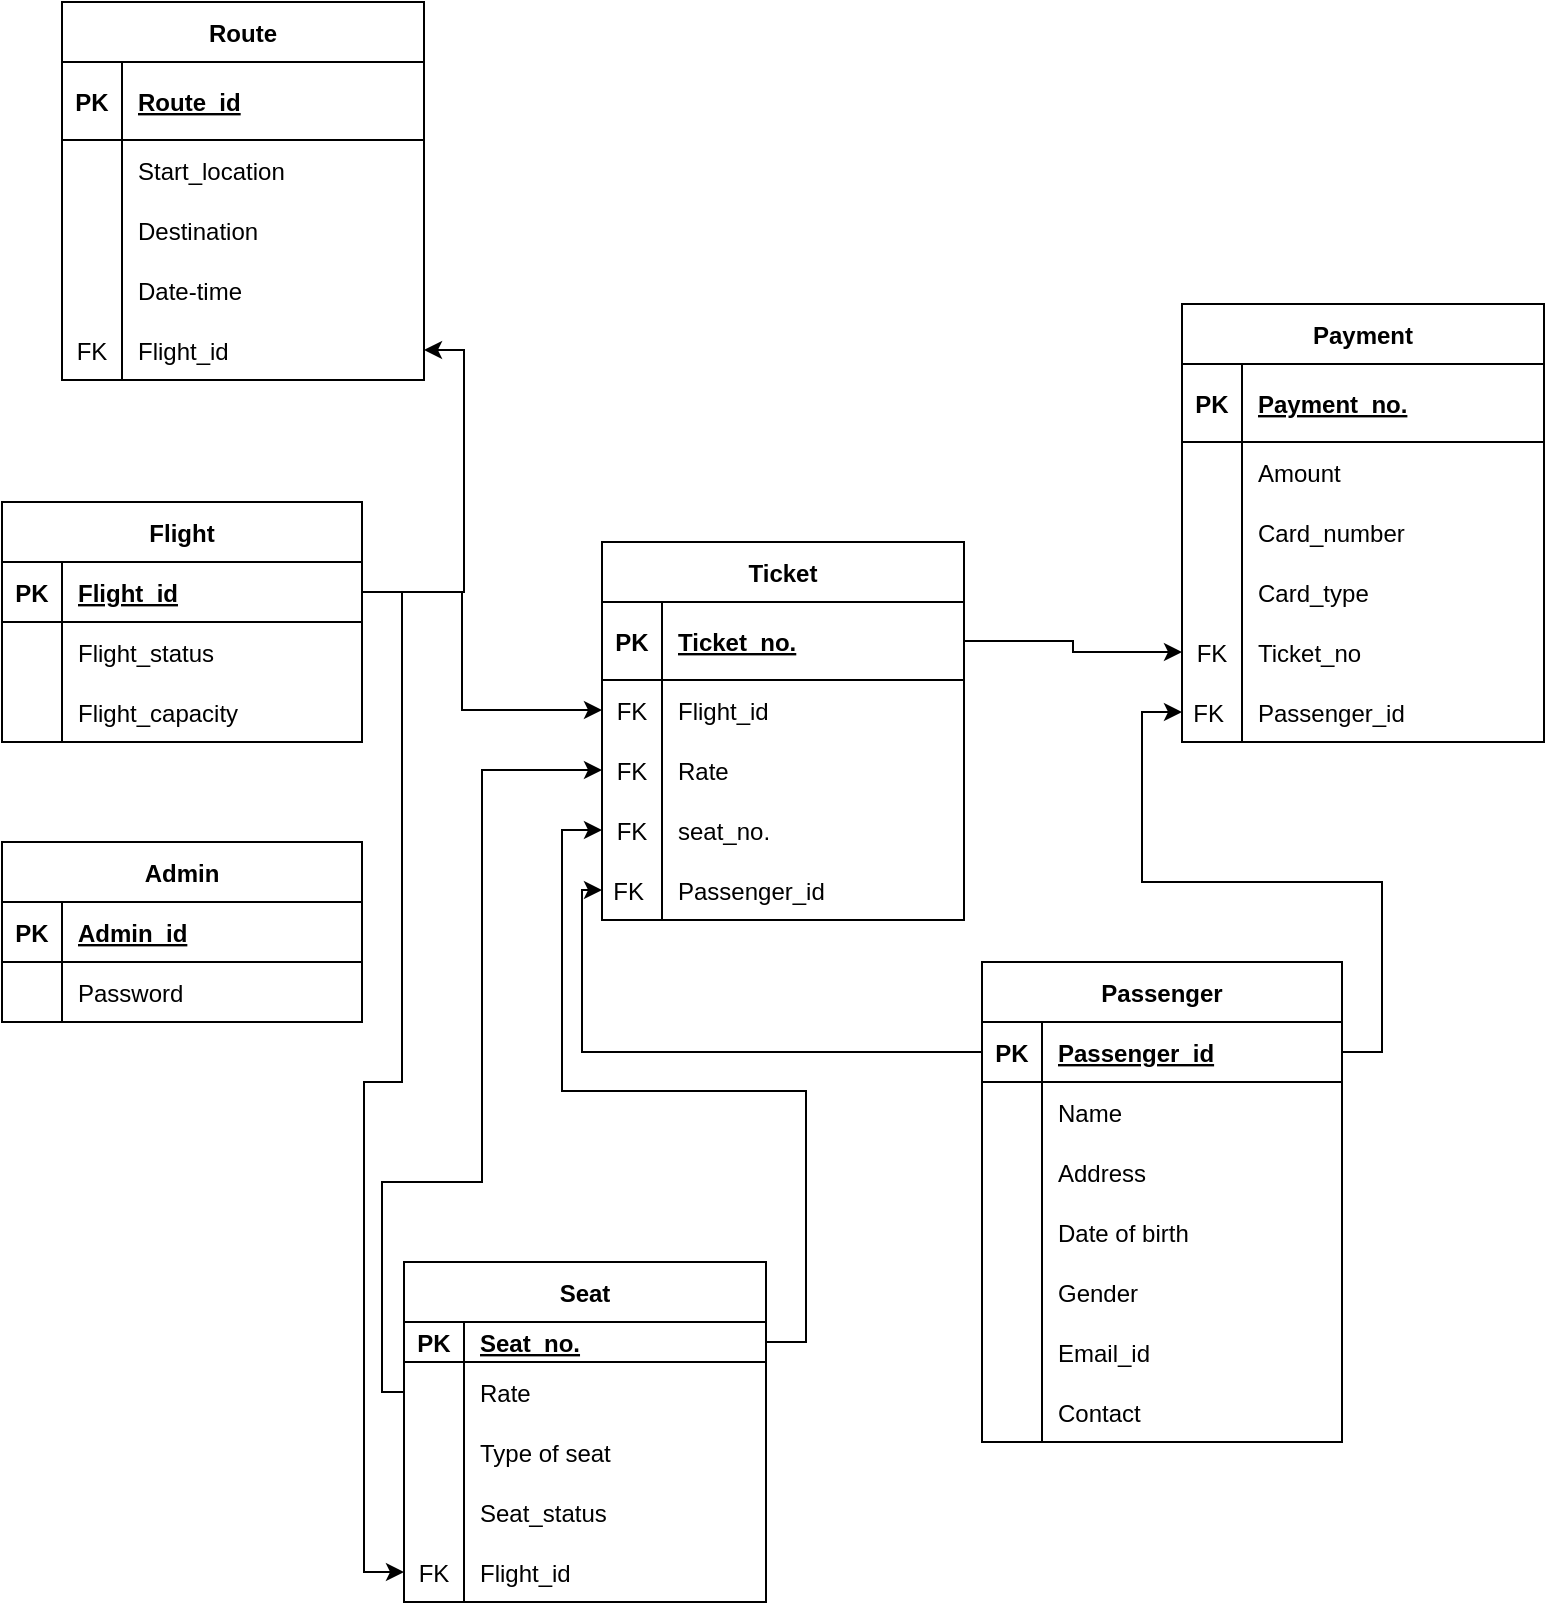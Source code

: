 <mxfile version="20.0.4" type="browser"><diagram id="R_Bv6mcbypC4ig6yDeFG" name="Page-1"><mxGraphModel dx="2130" dy="1955" grid="1" gridSize="10" guides="1" tooltips="1" connect="1" arrows="1" fold="1" page="1" pageScale="1" pageWidth="850" pageHeight="1100" math="0" shadow="0"><root><mxCell id="0"/><mxCell id="1" parent="0"/><mxCell id="enppRQtZcSLrKWO6BxfS-20" value="Passenger" style="shape=table;startSize=30;container=1;collapsible=1;childLayout=tableLayout;fixedRows=1;rowLines=0;fontStyle=1;align=center;resizeLast=1;" parent="1" vertex="1"><mxGeometry x="970" y="340" width="180" height="240" as="geometry"/></mxCell><mxCell id="enppRQtZcSLrKWO6BxfS-21" value="" style="shape=tableRow;horizontal=0;startSize=0;swimlaneHead=0;swimlaneBody=0;fillColor=none;collapsible=0;dropTarget=0;points=[[0,0.5],[1,0.5]];portConstraint=eastwest;top=0;left=0;right=0;bottom=1;" parent="enppRQtZcSLrKWO6BxfS-20" vertex="1"><mxGeometry y="30" width="180" height="30" as="geometry"/></mxCell><mxCell id="enppRQtZcSLrKWO6BxfS-22" value="PK" style="shape=partialRectangle;connectable=0;fillColor=none;top=0;left=0;bottom=0;right=0;fontStyle=1;overflow=hidden;" parent="enppRQtZcSLrKWO6BxfS-21" vertex="1"><mxGeometry width="30" height="30" as="geometry"><mxRectangle width="30" height="30" as="alternateBounds"/></mxGeometry></mxCell><mxCell id="enppRQtZcSLrKWO6BxfS-23" value="Passenger_id" style="shape=partialRectangle;connectable=0;fillColor=none;top=0;left=0;bottom=0;right=0;align=left;spacingLeft=6;fontStyle=5;overflow=hidden;" parent="enppRQtZcSLrKWO6BxfS-21" vertex="1"><mxGeometry x="30" width="150" height="30" as="geometry"><mxRectangle width="150" height="30" as="alternateBounds"/></mxGeometry></mxCell><mxCell id="enppRQtZcSLrKWO6BxfS-24" value="" style="shape=tableRow;horizontal=0;startSize=0;swimlaneHead=0;swimlaneBody=0;fillColor=none;collapsible=0;dropTarget=0;points=[[0,0.5],[1,0.5]];portConstraint=eastwest;top=0;left=0;right=0;bottom=0;" parent="enppRQtZcSLrKWO6BxfS-20" vertex="1"><mxGeometry y="60" width="180" height="30" as="geometry"/></mxCell><mxCell id="enppRQtZcSLrKWO6BxfS-25" value="" style="shape=partialRectangle;connectable=0;fillColor=none;top=0;left=0;bottom=0;right=0;editable=1;overflow=hidden;" parent="enppRQtZcSLrKWO6BxfS-24" vertex="1"><mxGeometry width="30" height="30" as="geometry"><mxRectangle width="30" height="30" as="alternateBounds"/></mxGeometry></mxCell><mxCell id="enppRQtZcSLrKWO6BxfS-26" value="Name" style="shape=partialRectangle;connectable=0;fillColor=none;top=0;left=0;bottom=0;right=0;align=left;spacingLeft=6;overflow=hidden;" parent="enppRQtZcSLrKWO6BxfS-24" vertex="1"><mxGeometry x="30" width="150" height="30" as="geometry"><mxRectangle width="150" height="30" as="alternateBounds"/></mxGeometry></mxCell><mxCell id="enppRQtZcSLrKWO6BxfS-27" value="" style="shape=tableRow;horizontal=0;startSize=0;swimlaneHead=0;swimlaneBody=0;fillColor=none;collapsible=0;dropTarget=0;points=[[0,0.5],[1,0.5]];portConstraint=eastwest;top=0;left=0;right=0;bottom=0;" parent="enppRQtZcSLrKWO6BxfS-20" vertex="1"><mxGeometry y="90" width="180" height="30" as="geometry"/></mxCell><mxCell id="enppRQtZcSLrKWO6BxfS-28" value="" style="shape=partialRectangle;connectable=0;fillColor=none;top=0;left=0;bottom=0;right=0;editable=1;overflow=hidden;" parent="enppRQtZcSLrKWO6BxfS-27" vertex="1"><mxGeometry width="30" height="30" as="geometry"><mxRectangle width="30" height="30" as="alternateBounds"/></mxGeometry></mxCell><mxCell id="enppRQtZcSLrKWO6BxfS-29" value="Address" style="shape=partialRectangle;connectable=0;fillColor=none;top=0;left=0;bottom=0;right=0;align=left;spacingLeft=6;overflow=hidden;" parent="enppRQtZcSLrKWO6BxfS-27" vertex="1"><mxGeometry x="30" width="150" height="30" as="geometry"><mxRectangle width="150" height="30" as="alternateBounds"/></mxGeometry></mxCell><mxCell id="enppRQtZcSLrKWO6BxfS-30" value="" style="shape=tableRow;horizontal=0;startSize=0;swimlaneHead=0;swimlaneBody=0;fillColor=none;collapsible=0;dropTarget=0;points=[[0,0.5],[1,0.5]];portConstraint=eastwest;top=0;left=0;right=0;bottom=0;" parent="enppRQtZcSLrKWO6BxfS-20" vertex="1"><mxGeometry y="120" width="180" height="30" as="geometry"/></mxCell><mxCell id="enppRQtZcSLrKWO6BxfS-31" value="" style="shape=partialRectangle;connectable=0;fillColor=none;top=0;left=0;bottom=0;right=0;editable=1;overflow=hidden;" parent="enppRQtZcSLrKWO6BxfS-30" vertex="1"><mxGeometry width="30" height="30" as="geometry"><mxRectangle width="30" height="30" as="alternateBounds"/></mxGeometry></mxCell><mxCell id="enppRQtZcSLrKWO6BxfS-32" value="Date of birth" style="shape=partialRectangle;connectable=0;fillColor=none;top=0;left=0;bottom=0;right=0;align=left;spacingLeft=6;overflow=hidden;" parent="enppRQtZcSLrKWO6BxfS-30" vertex="1"><mxGeometry x="30" width="150" height="30" as="geometry"><mxRectangle width="150" height="30" as="alternateBounds"/></mxGeometry></mxCell><mxCell id="enppRQtZcSLrKWO6BxfS-46" value="" style="shape=tableRow;horizontal=0;startSize=0;swimlaneHead=0;swimlaneBody=0;fillColor=none;collapsible=0;dropTarget=0;points=[[0,0.5],[1,0.5]];portConstraint=eastwest;top=0;left=0;right=0;bottom=0;" parent="enppRQtZcSLrKWO6BxfS-20" vertex="1"><mxGeometry y="150" width="180" height="30" as="geometry"/></mxCell><mxCell id="enppRQtZcSLrKWO6BxfS-47" value="" style="shape=partialRectangle;connectable=0;fillColor=none;top=0;left=0;bottom=0;right=0;editable=1;overflow=hidden;" parent="enppRQtZcSLrKWO6BxfS-46" vertex="1"><mxGeometry width="30" height="30" as="geometry"><mxRectangle width="30" height="30" as="alternateBounds"/></mxGeometry></mxCell><mxCell id="enppRQtZcSLrKWO6BxfS-48" value="Gender" style="shape=partialRectangle;connectable=0;fillColor=none;top=0;left=0;bottom=0;right=0;align=left;spacingLeft=6;overflow=hidden;" parent="enppRQtZcSLrKWO6BxfS-46" vertex="1"><mxGeometry x="30" width="150" height="30" as="geometry"><mxRectangle width="150" height="30" as="alternateBounds"/></mxGeometry></mxCell><mxCell id="enppRQtZcSLrKWO6BxfS-49" value="" style="shape=tableRow;horizontal=0;startSize=0;swimlaneHead=0;swimlaneBody=0;fillColor=none;collapsible=0;dropTarget=0;points=[[0,0.5],[1,0.5]];portConstraint=eastwest;top=0;left=0;right=0;bottom=0;" parent="enppRQtZcSLrKWO6BxfS-20" vertex="1"><mxGeometry y="180" width="180" height="30" as="geometry"/></mxCell><mxCell id="enppRQtZcSLrKWO6BxfS-50" value="" style="shape=partialRectangle;connectable=0;fillColor=none;top=0;left=0;bottom=0;right=0;editable=1;overflow=hidden;" parent="enppRQtZcSLrKWO6BxfS-49" vertex="1"><mxGeometry width="30" height="30" as="geometry"><mxRectangle width="30" height="30" as="alternateBounds"/></mxGeometry></mxCell><mxCell id="enppRQtZcSLrKWO6BxfS-51" value="Email_id" style="shape=partialRectangle;connectable=0;fillColor=none;top=0;left=0;bottom=0;right=0;align=left;spacingLeft=6;overflow=hidden;" parent="enppRQtZcSLrKWO6BxfS-49" vertex="1"><mxGeometry x="30" width="150" height="30" as="geometry"><mxRectangle width="150" height="30" as="alternateBounds"/></mxGeometry></mxCell><mxCell id="enppRQtZcSLrKWO6BxfS-52" value="" style="shape=tableRow;horizontal=0;startSize=0;swimlaneHead=0;swimlaneBody=0;fillColor=none;collapsible=0;dropTarget=0;points=[[0,0.5],[1,0.5]];portConstraint=eastwest;top=0;left=0;right=0;bottom=0;" parent="enppRQtZcSLrKWO6BxfS-20" vertex="1"><mxGeometry y="210" width="180" height="30" as="geometry"/></mxCell><mxCell id="enppRQtZcSLrKWO6BxfS-53" value="" style="shape=partialRectangle;connectable=0;fillColor=none;top=0;left=0;bottom=0;right=0;editable=1;overflow=hidden;" parent="enppRQtZcSLrKWO6BxfS-52" vertex="1"><mxGeometry width="30" height="30" as="geometry"><mxRectangle width="30" height="30" as="alternateBounds"/></mxGeometry></mxCell><mxCell id="enppRQtZcSLrKWO6BxfS-54" value="Contact" style="shape=partialRectangle;connectable=0;fillColor=none;top=0;left=0;bottom=0;right=0;align=left;spacingLeft=6;overflow=hidden;" parent="enppRQtZcSLrKWO6BxfS-52" vertex="1"><mxGeometry x="30" width="150" height="30" as="geometry"><mxRectangle width="150" height="30" as="alternateBounds"/></mxGeometry></mxCell><mxCell id="enppRQtZcSLrKWO6BxfS-143" value="Flight" style="shape=table;startSize=30;container=1;collapsible=1;childLayout=tableLayout;fixedRows=1;rowLines=0;fontStyle=1;align=center;resizeLast=1;" parent="1" vertex="1"><mxGeometry x="480" y="110" width="180" height="120" as="geometry"/></mxCell><mxCell id="enppRQtZcSLrKWO6BxfS-144" value="" style="shape=tableRow;horizontal=0;startSize=0;swimlaneHead=0;swimlaneBody=0;fillColor=none;collapsible=0;dropTarget=0;points=[[0,0.5],[1,0.5]];portConstraint=eastwest;top=0;left=0;right=0;bottom=1;" parent="enppRQtZcSLrKWO6BxfS-143" vertex="1"><mxGeometry y="30" width="180" height="30" as="geometry"/></mxCell><mxCell id="enppRQtZcSLrKWO6BxfS-145" value="PK" style="shape=partialRectangle;connectable=0;fillColor=none;top=0;left=0;bottom=0;right=0;fontStyle=1;overflow=hidden;" parent="enppRQtZcSLrKWO6BxfS-144" vertex="1"><mxGeometry width="30" height="30" as="geometry"><mxRectangle width="30" height="30" as="alternateBounds"/></mxGeometry></mxCell><mxCell id="enppRQtZcSLrKWO6BxfS-146" value="Flight_id" style="shape=partialRectangle;connectable=0;fillColor=none;top=0;left=0;bottom=0;right=0;align=left;spacingLeft=6;fontStyle=5;overflow=hidden;" parent="enppRQtZcSLrKWO6BxfS-144" vertex="1"><mxGeometry x="30" width="150" height="30" as="geometry"><mxRectangle width="150" height="30" as="alternateBounds"/></mxGeometry></mxCell><mxCell id="enppRQtZcSLrKWO6BxfS-147" value="" style="shape=tableRow;horizontal=0;startSize=0;swimlaneHead=0;swimlaneBody=0;fillColor=none;collapsible=0;dropTarget=0;points=[[0,0.5],[1,0.5]];portConstraint=eastwest;top=0;left=0;right=0;bottom=0;" parent="enppRQtZcSLrKWO6BxfS-143" vertex="1"><mxGeometry y="60" width="180" height="30" as="geometry"/></mxCell><mxCell id="enppRQtZcSLrKWO6BxfS-148" value="" style="shape=partialRectangle;connectable=0;fillColor=none;top=0;left=0;bottom=0;right=0;editable=1;overflow=hidden;" parent="enppRQtZcSLrKWO6BxfS-147" vertex="1"><mxGeometry width="30" height="30" as="geometry"><mxRectangle width="30" height="30" as="alternateBounds"/></mxGeometry></mxCell><mxCell id="enppRQtZcSLrKWO6BxfS-149" value="Flight_status" style="shape=partialRectangle;connectable=0;fillColor=none;top=0;left=0;bottom=0;right=0;align=left;spacingLeft=6;overflow=hidden;" parent="enppRQtZcSLrKWO6BxfS-147" vertex="1"><mxGeometry x="30" width="150" height="30" as="geometry"><mxRectangle width="150" height="30" as="alternateBounds"/></mxGeometry></mxCell><mxCell id="enppRQtZcSLrKWO6BxfS-150" value="" style="shape=tableRow;horizontal=0;startSize=0;swimlaneHead=0;swimlaneBody=0;fillColor=none;collapsible=0;dropTarget=0;points=[[0,0.5],[1,0.5]];portConstraint=eastwest;top=0;left=0;right=0;bottom=0;" parent="enppRQtZcSLrKWO6BxfS-143" vertex="1"><mxGeometry y="90" width="180" height="30" as="geometry"/></mxCell><mxCell id="enppRQtZcSLrKWO6BxfS-151" value="" style="shape=partialRectangle;connectable=0;fillColor=none;top=0;left=0;bottom=0;right=0;editable=1;overflow=hidden;" parent="enppRQtZcSLrKWO6BxfS-150" vertex="1"><mxGeometry width="30" height="30" as="geometry"><mxRectangle width="30" height="30" as="alternateBounds"/></mxGeometry></mxCell><mxCell id="enppRQtZcSLrKWO6BxfS-152" value="Flight_capacity" style="shape=partialRectangle;connectable=0;fillColor=none;top=0;left=0;bottom=0;right=0;align=left;spacingLeft=6;overflow=hidden;" parent="enppRQtZcSLrKWO6BxfS-150" vertex="1"><mxGeometry x="30" width="150" height="30" as="geometry"><mxRectangle width="150" height="30" as="alternateBounds"/></mxGeometry></mxCell><mxCell id="enppRQtZcSLrKWO6BxfS-165" value="Ticket" style="shape=table;startSize=30;container=1;collapsible=1;childLayout=tableLayout;fixedRows=1;rowLines=0;fontStyle=1;align=center;resizeLast=1;" parent="1" vertex="1"><mxGeometry x="780" y="130" width="181" height="189" as="geometry"/></mxCell><mxCell id="enppRQtZcSLrKWO6BxfS-166" value="" style="shape=tableRow;horizontal=0;startSize=0;swimlaneHead=0;swimlaneBody=0;fillColor=none;collapsible=0;dropTarget=0;points=[[0,0.5],[1,0.5]];portConstraint=eastwest;top=0;left=0;right=0;bottom=1;" parent="enppRQtZcSLrKWO6BxfS-165" vertex="1"><mxGeometry y="30" width="181" height="39" as="geometry"/></mxCell><mxCell id="enppRQtZcSLrKWO6BxfS-167" value="PK" style="shape=partialRectangle;connectable=0;fillColor=none;top=0;left=0;bottom=0;right=0;fontStyle=1;overflow=hidden;" parent="enppRQtZcSLrKWO6BxfS-166" vertex="1"><mxGeometry width="30" height="39" as="geometry"><mxRectangle width="30" height="39" as="alternateBounds"/></mxGeometry></mxCell><mxCell id="enppRQtZcSLrKWO6BxfS-168" value="Ticket_no." style="shape=partialRectangle;connectable=0;fillColor=none;top=0;left=0;bottom=0;right=0;align=left;spacingLeft=6;fontStyle=5;overflow=hidden;" parent="enppRQtZcSLrKWO6BxfS-166" vertex="1"><mxGeometry x="30" width="151" height="39" as="geometry"><mxRectangle width="151" height="39" as="alternateBounds"/></mxGeometry></mxCell><mxCell id="enppRQtZcSLrKWO6BxfS-175" value="" style="shape=tableRow;horizontal=0;startSize=0;swimlaneHead=0;swimlaneBody=0;fillColor=none;collapsible=0;dropTarget=0;points=[[0,0.5],[1,0.5]];portConstraint=eastwest;top=0;left=0;right=0;bottom=0;" parent="enppRQtZcSLrKWO6BxfS-165" vertex="1"><mxGeometry y="69" width="181" height="30" as="geometry"/></mxCell><mxCell id="enppRQtZcSLrKWO6BxfS-176" value="FK" style="shape=partialRectangle;connectable=0;fillColor=none;top=0;left=0;bottom=0;right=0;editable=1;overflow=hidden;" parent="enppRQtZcSLrKWO6BxfS-175" vertex="1"><mxGeometry width="30" height="30" as="geometry"><mxRectangle width="30" height="30" as="alternateBounds"/></mxGeometry></mxCell><mxCell id="enppRQtZcSLrKWO6BxfS-177" value="Flight_id" style="shape=partialRectangle;connectable=0;fillColor=none;top=0;left=0;bottom=0;right=0;align=left;spacingLeft=6;overflow=hidden;" parent="enppRQtZcSLrKWO6BxfS-175" vertex="1"><mxGeometry x="30" width="151" height="30" as="geometry"><mxRectangle width="151" height="30" as="alternateBounds"/></mxGeometry></mxCell><mxCell id="enppRQtZcSLrKWO6BxfS-172" value="" style="shape=tableRow;horizontal=0;startSize=0;swimlaneHead=0;swimlaneBody=0;fillColor=none;collapsible=0;dropTarget=0;points=[[0,0.5],[1,0.5]];portConstraint=eastwest;top=0;left=0;right=0;bottom=0;" parent="enppRQtZcSLrKWO6BxfS-165" vertex="1"><mxGeometry y="99" width="181" height="30" as="geometry"/></mxCell><mxCell id="enppRQtZcSLrKWO6BxfS-173" value="FK" style="shape=partialRectangle;connectable=0;fillColor=none;top=0;left=0;bottom=0;right=0;editable=1;overflow=hidden;" parent="enppRQtZcSLrKWO6BxfS-172" vertex="1"><mxGeometry width="30" height="30" as="geometry"><mxRectangle width="30" height="30" as="alternateBounds"/></mxGeometry></mxCell><mxCell id="enppRQtZcSLrKWO6BxfS-174" value="Rate" style="shape=partialRectangle;connectable=0;fillColor=none;top=0;left=0;bottom=0;right=0;align=left;spacingLeft=6;overflow=hidden;" parent="enppRQtZcSLrKWO6BxfS-172" vertex="1"><mxGeometry x="30" width="151" height="30" as="geometry"><mxRectangle width="151" height="30" as="alternateBounds"/></mxGeometry></mxCell><mxCell id="enppRQtZcSLrKWO6BxfS-178" value="" style="shape=tableRow;horizontal=0;startSize=0;swimlaneHead=0;swimlaneBody=0;fillColor=none;collapsible=0;dropTarget=0;points=[[0,0.5],[1,0.5]];portConstraint=eastwest;top=0;left=0;right=0;bottom=0;" parent="enppRQtZcSLrKWO6BxfS-165" vertex="1"><mxGeometry y="129" width="181" height="30" as="geometry"/></mxCell><mxCell id="enppRQtZcSLrKWO6BxfS-179" value="FK" style="shape=partialRectangle;connectable=0;fillColor=none;top=0;left=0;bottom=0;right=0;editable=1;overflow=hidden;" parent="enppRQtZcSLrKWO6BxfS-178" vertex="1"><mxGeometry width="30" height="30" as="geometry"><mxRectangle width="30" height="30" as="alternateBounds"/></mxGeometry></mxCell><mxCell id="enppRQtZcSLrKWO6BxfS-180" value="seat_no." style="shape=partialRectangle;connectable=0;fillColor=none;top=0;left=0;bottom=0;right=0;align=left;spacingLeft=6;overflow=hidden;" parent="enppRQtZcSLrKWO6BxfS-178" vertex="1"><mxGeometry x="30" width="151" height="30" as="geometry"><mxRectangle width="151" height="30" as="alternateBounds"/></mxGeometry></mxCell><mxCell id="enppRQtZcSLrKWO6BxfS-169" value="" style="shape=tableRow;horizontal=0;startSize=0;swimlaneHead=0;swimlaneBody=0;fillColor=none;collapsible=0;dropTarget=0;points=[[0,0.5],[1,0.5]];portConstraint=eastwest;top=0;left=0;right=0;bottom=0;" parent="enppRQtZcSLrKWO6BxfS-165" vertex="1"><mxGeometry y="159" width="181" height="30" as="geometry"/></mxCell><mxCell id="enppRQtZcSLrKWO6BxfS-170" value="FK " style="shape=partialRectangle;connectable=0;fillColor=none;top=0;left=0;bottom=0;right=0;editable=1;overflow=hidden;" parent="enppRQtZcSLrKWO6BxfS-169" vertex="1"><mxGeometry width="30" height="30" as="geometry"><mxRectangle width="30" height="30" as="alternateBounds"/></mxGeometry></mxCell><mxCell id="enppRQtZcSLrKWO6BxfS-171" value="Passenger_id" style="shape=partialRectangle;connectable=0;fillColor=none;top=0;left=0;bottom=0;right=0;align=left;spacingLeft=6;overflow=hidden;" parent="enppRQtZcSLrKWO6BxfS-169" vertex="1"><mxGeometry x="30" width="151" height="30" as="geometry"><mxRectangle width="151" height="30" as="alternateBounds"/></mxGeometry></mxCell><mxCell id="enppRQtZcSLrKWO6BxfS-189" value="Seat" style="shape=table;startSize=30;container=1;collapsible=1;childLayout=tableLayout;fixedRows=1;rowLines=0;fontStyle=1;align=center;resizeLast=1;" parent="1" vertex="1"><mxGeometry x="681" y="490" width="181" height="170" as="geometry"/></mxCell><mxCell id="enppRQtZcSLrKWO6BxfS-190" value="" style="shape=tableRow;horizontal=0;startSize=0;swimlaneHead=0;swimlaneBody=0;fillColor=none;collapsible=0;dropTarget=0;points=[[0,0.5],[1,0.5]];portConstraint=eastwest;top=0;left=0;right=0;bottom=1;" parent="enppRQtZcSLrKWO6BxfS-189" vertex="1"><mxGeometry y="30" width="181" height="20" as="geometry"/></mxCell><mxCell id="enppRQtZcSLrKWO6BxfS-191" value="PK" style="shape=partialRectangle;connectable=0;fillColor=none;top=0;left=0;bottom=0;right=0;fontStyle=1;overflow=hidden;" parent="enppRQtZcSLrKWO6BxfS-190" vertex="1"><mxGeometry width="30" height="20" as="geometry"><mxRectangle width="30" height="20" as="alternateBounds"/></mxGeometry></mxCell><mxCell id="enppRQtZcSLrKWO6BxfS-192" value="Seat_no." style="shape=partialRectangle;connectable=0;fillColor=none;top=0;left=0;bottom=0;right=0;align=left;spacingLeft=6;fontStyle=5;overflow=hidden;" parent="enppRQtZcSLrKWO6BxfS-190" vertex="1"><mxGeometry x="30" width="151" height="20" as="geometry"><mxRectangle width="151" height="20" as="alternateBounds"/></mxGeometry></mxCell><mxCell id="enppRQtZcSLrKWO6BxfS-196" value="" style="shape=tableRow;horizontal=0;startSize=0;swimlaneHead=0;swimlaneBody=0;fillColor=none;collapsible=0;dropTarget=0;points=[[0,0.5],[1,0.5]];portConstraint=eastwest;top=0;left=0;right=0;bottom=0;" parent="enppRQtZcSLrKWO6BxfS-189" vertex="1"><mxGeometry y="50" width="181" height="30" as="geometry"/></mxCell><mxCell id="enppRQtZcSLrKWO6BxfS-197" value="" style="shape=partialRectangle;connectable=0;fillColor=none;top=0;left=0;bottom=0;right=0;editable=1;overflow=hidden;" parent="enppRQtZcSLrKWO6BxfS-196" vertex="1"><mxGeometry width="30" height="30" as="geometry"><mxRectangle width="30" height="30" as="alternateBounds"/></mxGeometry></mxCell><mxCell id="enppRQtZcSLrKWO6BxfS-198" value="Rate" style="shape=partialRectangle;connectable=0;fillColor=none;top=0;left=0;bottom=0;right=0;align=left;spacingLeft=6;overflow=hidden;" parent="enppRQtZcSLrKWO6BxfS-196" vertex="1"><mxGeometry x="30" width="151" height="30" as="geometry"><mxRectangle width="151" height="30" as="alternateBounds"/></mxGeometry></mxCell><mxCell id="enppRQtZcSLrKWO6BxfS-193" value="" style="shape=tableRow;horizontal=0;startSize=0;swimlaneHead=0;swimlaneBody=0;fillColor=none;collapsible=0;dropTarget=0;points=[[0,0.5],[1,0.5]];portConstraint=eastwest;top=0;left=0;right=0;bottom=0;" parent="enppRQtZcSLrKWO6BxfS-189" vertex="1"><mxGeometry y="80" width="181" height="30" as="geometry"/></mxCell><mxCell id="enppRQtZcSLrKWO6BxfS-194" value="" style="shape=partialRectangle;connectable=0;fillColor=none;top=0;left=0;bottom=0;right=0;editable=1;overflow=hidden;" parent="enppRQtZcSLrKWO6BxfS-193" vertex="1"><mxGeometry width="30" height="30" as="geometry"><mxRectangle width="30" height="30" as="alternateBounds"/></mxGeometry></mxCell><mxCell id="enppRQtZcSLrKWO6BxfS-195" value="Type of seat" style="shape=partialRectangle;connectable=0;fillColor=none;top=0;left=0;bottom=0;right=0;align=left;spacingLeft=6;overflow=hidden;" parent="enppRQtZcSLrKWO6BxfS-193" vertex="1"><mxGeometry x="30" width="151" height="30" as="geometry"><mxRectangle width="151" height="30" as="alternateBounds"/></mxGeometry></mxCell><mxCell id="enppRQtZcSLrKWO6BxfS-202" value="" style="shape=tableRow;horizontal=0;startSize=0;swimlaneHead=0;swimlaneBody=0;fillColor=none;collapsible=0;dropTarget=0;points=[[0,0.5],[1,0.5]];portConstraint=eastwest;top=0;left=0;right=0;bottom=0;" parent="enppRQtZcSLrKWO6BxfS-189" vertex="1"><mxGeometry y="110" width="181" height="30" as="geometry"/></mxCell><mxCell id="enppRQtZcSLrKWO6BxfS-203" value="" style="shape=partialRectangle;connectable=0;fillColor=none;top=0;left=0;bottom=0;right=0;editable=1;overflow=hidden;" parent="enppRQtZcSLrKWO6BxfS-202" vertex="1"><mxGeometry width="30" height="30" as="geometry"><mxRectangle width="30" height="30" as="alternateBounds"/></mxGeometry></mxCell><mxCell id="enppRQtZcSLrKWO6BxfS-204" value="Seat_status" style="shape=partialRectangle;connectable=0;fillColor=none;top=0;left=0;bottom=0;right=0;align=left;spacingLeft=6;overflow=hidden;" parent="enppRQtZcSLrKWO6BxfS-202" vertex="1"><mxGeometry x="30" width="151" height="30" as="geometry"><mxRectangle width="151" height="30" as="alternateBounds"/></mxGeometry></mxCell><mxCell id="enppRQtZcSLrKWO6BxfS-199" value="" style="shape=tableRow;horizontal=0;startSize=0;swimlaneHead=0;swimlaneBody=0;fillColor=none;collapsible=0;dropTarget=0;points=[[0,0.5],[1,0.5]];portConstraint=eastwest;top=0;left=0;right=0;bottom=0;" parent="enppRQtZcSLrKWO6BxfS-189" vertex="1"><mxGeometry y="140" width="181" height="30" as="geometry"/></mxCell><mxCell id="enppRQtZcSLrKWO6BxfS-200" value="FK" style="shape=partialRectangle;connectable=0;fillColor=none;top=0;left=0;bottom=0;right=0;editable=1;overflow=hidden;" parent="enppRQtZcSLrKWO6BxfS-199" vertex="1"><mxGeometry width="30" height="30" as="geometry"><mxRectangle width="30" height="30" as="alternateBounds"/></mxGeometry></mxCell><mxCell id="enppRQtZcSLrKWO6BxfS-201" value="Flight_id" style="shape=partialRectangle;connectable=0;fillColor=none;top=0;left=0;bottom=0;right=0;align=left;spacingLeft=6;overflow=hidden;" parent="enppRQtZcSLrKWO6BxfS-199" vertex="1"><mxGeometry x="30" width="151" height="30" as="geometry"><mxRectangle width="151" height="30" as="alternateBounds"/></mxGeometry></mxCell><mxCell id="enppRQtZcSLrKWO6BxfS-205" value="Route" style="shape=table;startSize=30;container=1;collapsible=1;childLayout=tableLayout;fixedRows=1;rowLines=0;fontStyle=1;align=center;resizeLast=1;" parent="1" vertex="1"><mxGeometry x="510" y="-140" width="181" height="189" as="geometry"/></mxCell><mxCell id="enppRQtZcSLrKWO6BxfS-206" value="" style="shape=tableRow;horizontal=0;startSize=0;swimlaneHead=0;swimlaneBody=0;fillColor=none;collapsible=0;dropTarget=0;points=[[0,0.5],[1,0.5]];portConstraint=eastwest;top=0;left=0;right=0;bottom=1;" parent="enppRQtZcSLrKWO6BxfS-205" vertex="1"><mxGeometry y="30" width="181" height="39" as="geometry"/></mxCell><mxCell id="enppRQtZcSLrKWO6BxfS-207" value="PK" style="shape=partialRectangle;connectable=0;fillColor=none;top=0;left=0;bottom=0;right=0;fontStyle=1;overflow=hidden;" parent="enppRQtZcSLrKWO6BxfS-206" vertex="1"><mxGeometry width="30" height="39" as="geometry"><mxRectangle width="30" height="39" as="alternateBounds"/></mxGeometry></mxCell><mxCell id="enppRQtZcSLrKWO6BxfS-208" value="Route_id" style="shape=partialRectangle;connectable=0;fillColor=none;top=0;left=0;bottom=0;right=0;align=left;spacingLeft=6;fontStyle=5;overflow=hidden;" parent="enppRQtZcSLrKWO6BxfS-206" vertex="1"><mxGeometry x="30" width="151" height="39" as="geometry"><mxRectangle width="151" height="39" as="alternateBounds"/></mxGeometry></mxCell><mxCell id="enppRQtZcSLrKWO6BxfS-209" value="" style="shape=tableRow;horizontal=0;startSize=0;swimlaneHead=0;swimlaneBody=0;fillColor=none;collapsible=0;dropTarget=0;points=[[0,0.5],[1,0.5]];portConstraint=eastwest;top=0;left=0;right=0;bottom=0;" parent="enppRQtZcSLrKWO6BxfS-205" vertex="1"><mxGeometry y="69" width="181" height="30" as="geometry"/></mxCell><mxCell id="enppRQtZcSLrKWO6BxfS-210" value="" style="shape=partialRectangle;connectable=0;fillColor=none;top=0;left=0;bottom=0;right=0;editable=1;overflow=hidden;" parent="enppRQtZcSLrKWO6BxfS-209" vertex="1"><mxGeometry width="30" height="30" as="geometry"><mxRectangle width="30" height="30" as="alternateBounds"/></mxGeometry></mxCell><mxCell id="enppRQtZcSLrKWO6BxfS-211" value="Start_location" style="shape=partialRectangle;connectable=0;fillColor=none;top=0;left=0;bottom=0;right=0;align=left;spacingLeft=6;overflow=hidden;" parent="enppRQtZcSLrKWO6BxfS-209" vertex="1"><mxGeometry x="30" width="151" height="30" as="geometry"><mxRectangle width="151" height="30" as="alternateBounds"/></mxGeometry></mxCell><mxCell id="enppRQtZcSLrKWO6BxfS-212" value="" style="shape=tableRow;horizontal=0;startSize=0;swimlaneHead=0;swimlaneBody=0;fillColor=none;collapsible=0;dropTarget=0;points=[[0,0.5],[1,0.5]];portConstraint=eastwest;top=0;left=0;right=0;bottom=0;" parent="enppRQtZcSLrKWO6BxfS-205" vertex="1"><mxGeometry y="99" width="181" height="30" as="geometry"/></mxCell><mxCell id="enppRQtZcSLrKWO6BxfS-213" value="" style="shape=partialRectangle;connectable=0;fillColor=none;top=0;left=0;bottom=0;right=0;editable=1;overflow=hidden;" parent="enppRQtZcSLrKWO6BxfS-212" vertex="1"><mxGeometry width="30" height="30" as="geometry"><mxRectangle width="30" height="30" as="alternateBounds"/></mxGeometry></mxCell><mxCell id="enppRQtZcSLrKWO6BxfS-214" value="Destination" style="shape=partialRectangle;connectable=0;fillColor=none;top=0;left=0;bottom=0;right=0;align=left;spacingLeft=6;overflow=hidden;" parent="enppRQtZcSLrKWO6BxfS-212" vertex="1"><mxGeometry x="30" width="151" height="30" as="geometry"><mxRectangle width="151" height="30" as="alternateBounds"/></mxGeometry></mxCell><mxCell id="enppRQtZcSLrKWO6BxfS-215" value="" style="shape=tableRow;horizontal=0;startSize=0;swimlaneHead=0;swimlaneBody=0;fillColor=none;collapsible=0;dropTarget=0;points=[[0,0.5],[1,0.5]];portConstraint=eastwest;top=0;left=0;right=0;bottom=0;" parent="enppRQtZcSLrKWO6BxfS-205" vertex="1"><mxGeometry y="129" width="181" height="30" as="geometry"/></mxCell><mxCell id="enppRQtZcSLrKWO6BxfS-216" value="" style="shape=partialRectangle;connectable=0;fillColor=none;top=0;left=0;bottom=0;right=0;editable=1;overflow=hidden;" parent="enppRQtZcSLrKWO6BxfS-215" vertex="1"><mxGeometry width="30" height="30" as="geometry"><mxRectangle width="30" height="30" as="alternateBounds"/></mxGeometry></mxCell><mxCell id="enppRQtZcSLrKWO6BxfS-217" value="Date-time" style="shape=partialRectangle;connectable=0;fillColor=none;top=0;left=0;bottom=0;right=0;align=left;spacingLeft=6;overflow=hidden;" parent="enppRQtZcSLrKWO6BxfS-215" vertex="1"><mxGeometry x="30" width="151" height="30" as="geometry"><mxRectangle width="151" height="30" as="alternateBounds"/></mxGeometry></mxCell><mxCell id="enppRQtZcSLrKWO6BxfS-218" value="" style="shape=tableRow;horizontal=0;startSize=0;swimlaneHead=0;swimlaneBody=0;fillColor=none;collapsible=0;dropTarget=0;points=[[0,0.5],[1,0.5]];portConstraint=eastwest;top=0;left=0;right=0;bottom=0;" parent="enppRQtZcSLrKWO6BxfS-205" vertex="1"><mxGeometry y="159" width="181" height="30" as="geometry"/></mxCell><mxCell id="enppRQtZcSLrKWO6BxfS-219" value="FK" style="shape=partialRectangle;connectable=0;fillColor=none;top=0;left=0;bottom=0;right=0;editable=1;overflow=hidden;" parent="enppRQtZcSLrKWO6BxfS-218" vertex="1"><mxGeometry width="30" height="30" as="geometry"><mxRectangle width="30" height="30" as="alternateBounds"/></mxGeometry></mxCell><mxCell id="enppRQtZcSLrKWO6BxfS-220" value="Flight_id" style="shape=partialRectangle;connectable=0;fillColor=none;top=0;left=0;bottom=0;right=0;align=left;spacingLeft=6;overflow=hidden;" parent="enppRQtZcSLrKWO6BxfS-218" vertex="1"><mxGeometry x="30" width="151" height="30" as="geometry"><mxRectangle width="151" height="30" as="alternateBounds"/></mxGeometry></mxCell><mxCell id="enppRQtZcSLrKWO6BxfS-221" value="Payment" style="shape=table;startSize=30;container=1;collapsible=1;childLayout=tableLayout;fixedRows=1;rowLines=0;fontStyle=1;align=center;resizeLast=1;" parent="1" vertex="1"><mxGeometry x="1070" y="11" width="181" height="219" as="geometry"/></mxCell><mxCell id="enppRQtZcSLrKWO6BxfS-222" value="" style="shape=tableRow;horizontal=0;startSize=0;swimlaneHead=0;swimlaneBody=0;fillColor=none;collapsible=0;dropTarget=0;points=[[0,0.5],[1,0.5]];portConstraint=eastwest;top=0;left=0;right=0;bottom=1;" parent="enppRQtZcSLrKWO6BxfS-221" vertex="1"><mxGeometry y="30" width="181" height="39" as="geometry"/></mxCell><mxCell id="enppRQtZcSLrKWO6BxfS-223" value="PK" style="shape=partialRectangle;connectable=0;fillColor=none;top=0;left=0;bottom=0;right=0;fontStyle=1;overflow=hidden;" parent="enppRQtZcSLrKWO6BxfS-222" vertex="1"><mxGeometry width="30" height="39" as="geometry"><mxRectangle width="30" height="39" as="alternateBounds"/></mxGeometry></mxCell><mxCell id="enppRQtZcSLrKWO6BxfS-224" value="Payment_no." style="shape=partialRectangle;connectable=0;fillColor=none;top=0;left=0;bottom=0;right=0;align=left;spacingLeft=6;fontStyle=5;overflow=hidden;" parent="enppRQtZcSLrKWO6BxfS-222" vertex="1"><mxGeometry x="30" width="151" height="39" as="geometry"><mxRectangle width="151" height="39" as="alternateBounds"/></mxGeometry></mxCell><mxCell id="enppRQtZcSLrKWO6BxfS-228" value="" style="shape=tableRow;horizontal=0;startSize=0;swimlaneHead=0;swimlaneBody=0;fillColor=none;collapsible=0;dropTarget=0;points=[[0,0.5],[1,0.5]];portConstraint=eastwest;top=0;left=0;right=0;bottom=0;" parent="enppRQtZcSLrKWO6BxfS-221" vertex="1"><mxGeometry y="69" width="181" height="30" as="geometry"/></mxCell><mxCell id="enppRQtZcSLrKWO6BxfS-229" value="" style="shape=partialRectangle;connectable=0;fillColor=none;top=0;left=0;bottom=0;right=0;editable=1;overflow=hidden;" parent="enppRQtZcSLrKWO6BxfS-228" vertex="1"><mxGeometry width="30" height="30" as="geometry"><mxRectangle width="30" height="30" as="alternateBounds"/></mxGeometry></mxCell><mxCell id="enppRQtZcSLrKWO6BxfS-230" value="Amount" style="shape=partialRectangle;connectable=0;fillColor=none;top=0;left=0;bottom=0;right=0;align=left;spacingLeft=6;overflow=hidden;" parent="enppRQtZcSLrKWO6BxfS-228" vertex="1"><mxGeometry x="30" width="151" height="30" as="geometry"><mxRectangle width="151" height="30" as="alternateBounds"/></mxGeometry></mxCell><mxCell id="enppRQtZcSLrKWO6BxfS-231" value="" style="shape=tableRow;horizontal=0;startSize=0;swimlaneHead=0;swimlaneBody=0;fillColor=none;collapsible=0;dropTarget=0;points=[[0,0.5],[1,0.5]];portConstraint=eastwest;top=0;left=0;right=0;bottom=0;" parent="enppRQtZcSLrKWO6BxfS-221" vertex="1"><mxGeometry y="99" width="181" height="30" as="geometry"/></mxCell><mxCell id="enppRQtZcSLrKWO6BxfS-232" value="" style="shape=partialRectangle;connectable=0;fillColor=none;top=0;left=0;bottom=0;right=0;editable=1;overflow=hidden;" parent="enppRQtZcSLrKWO6BxfS-231" vertex="1"><mxGeometry width="30" height="30" as="geometry"><mxRectangle width="30" height="30" as="alternateBounds"/></mxGeometry></mxCell><mxCell id="enppRQtZcSLrKWO6BxfS-233" value="Card_number" style="shape=partialRectangle;connectable=0;fillColor=none;top=0;left=0;bottom=0;right=0;align=left;spacingLeft=6;overflow=hidden;" parent="enppRQtZcSLrKWO6BxfS-231" vertex="1"><mxGeometry x="30" width="151" height="30" as="geometry"><mxRectangle width="151" height="30" as="alternateBounds"/></mxGeometry></mxCell><mxCell id="enppRQtZcSLrKWO6BxfS-237" value="" style="shape=tableRow;horizontal=0;startSize=0;swimlaneHead=0;swimlaneBody=0;fillColor=none;collapsible=0;dropTarget=0;points=[[0,0.5],[1,0.5]];portConstraint=eastwest;top=0;left=0;right=0;bottom=0;" parent="enppRQtZcSLrKWO6BxfS-221" vertex="1"><mxGeometry y="129" width="181" height="30" as="geometry"/></mxCell><mxCell id="enppRQtZcSLrKWO6BxfS-238" value="" style="shape=partialRectangle;connectable=0;fillColor=none;top=0;left=0;bottom=0;right=0;editable=1;overflow=hidden;" parent="enppRQtZcSLrKWO6BxfS-237" vertex="1"><mxGeometry width="30" height="30" as="geometry"><mxRectangle width="30" height="30" as="alternateBounds"/></mxGeometry></mxCell><mxCell id="enppRQtZcSLrKWO6BxfS-239" value="Card_type" style="shape=partialRectangle;connectable=0;fillColor=none;top=0;left=0;bottom=0;right=0;align=left;spacingLeft=6;overflow=hidden;" parent="enppRQtZcSLrKWO6BxfS-237" vertex="1"><mxGeometry x="30" width="151" height="30" as="geometry"><mxRectangle width="151" height="30" as="alternateBounds"/></mxGeometry></mxCell><mxCell id="enppRQtZcSLrKWO6BxfS-234" value="" style="shape=tableRow;horizontal=0;startSize=0;swimlaneHead=0;swimlaneBody=0;fillColor=none;collapsible=0;dropTarget=0;points=[[0,0.5],[1,0.5]];portConstraint=eastwest;top=0;left=0;right=0;bottom=0;" parent="enppRQtZcSLrKWO6BxfS-221" vertex="1"><mxGeometry y="159" width="181" height="30" as="geometry"/></mxCell><mxCell id="enppRQtZcSLrKWO6BxfS-235" value="FK" style="shape=partialRectangle;connectable=0;fillColor=none;top=0;left=0;bottom=0;right=0;editable=1;overflow=hidden;" parent="enppRQtZcSLrKWO6BxfS-234" vertex="1"><mxGeometry width="30" height="30" as="geometry"><mxRectangle width="30" height="30" as="alternateBounds"/></mxGeometry></mxCell><mxCell id="enppRQtZcSLrKWO6BxfS-236" value="Ticket_no" style="shape=partialRectangle;connectable=0;fillColor=none;top=0;left=0;bottom=0;right=0;align=left;spacingLeft=6;overflow=hidden;" parent="enppRQtZcSLrKWO6BxfS-234" vertex="1"><mxGeometry x="30" width="151" height="30" as="geometry"><mxRectangle width="151" height="30" as="alternateBounds"/></mxGeometry></mxCell><mxCell id="enppRQtZcSLrKWO6BxfS-225" value="" style="shape=tableRow;horizontal=0;startSize=0;swimlaneHead=0;swimlaneBody=0;fillColor=none;collapsible=0;dropTarget=0;points=[[0,0.5],[1,0.5]];portConstraint=eastwest;top=0;left=0;right=0;bottom=0;" parent="enppRQtZcSLrKWO6BxfS-221" vertex="1"><mxGeometry y="189" width="181" height="30" as="geometry"/></mxCell><mxCell id="enppRQtZcSLrKWO6BxfS-226" value="FK " style="shape=partialRectangle;connectable=0;fillColor=none;top=0;left=0;bottom=0;right=0;editable=1;overflow=hidden;" parent="enppRQtZcSLrKWO6BxfS-225" vertex="1"><mxGeometry width="30" height="30" as="geometry"><mxRectangle width="30" height="30" as="alternateBounds"/></mxGeometry></mxCell><mxCell id="enppRQtZcSLrKWO6BxfS-227" value="Passenger_id" style="shape=partialRectangle;connectable=0;fillColor=none;top=0;left=0;bottom=0;right=0;align=left;spacingLeft=6;overflow=hidden;" parent="enppRQtZcSLrKWO6BxfS-225" vertex="1"><mxGeometry x="30" width="151" height="30" as="geometry"><mxRectangle width="151" height="30" as="alternateBounds"/></mxGeometry></mxCell><mxCell id="enppRQtZcSLrKWO6BxfS-240" value="Admin" style="shape=table;startSize=30;container=1;collapsible=1;childLayout=tableLayout;fixedRows=1;rowLines=0;fontStyle=1;align=center;resizeLast=1;" parent="1" vertex="1"><mxGeometry x="480" y="280" width="180" height="90" as="geometry"/></mxCell><mxCell id="enppRQtZcSLrKWO6BxfS-241" value="" style="shape=tableRow;horizontal=0;startSize=0;swimlaneHead=0;swimlaneBody=0;fillColor=none;collapsible=0;dropTarget=0;points=[[0,0.5],[1,0.5]];portConstraint=eastwest;top=0;left=0;right=0;bottom=1;" parent="enppRQtZcSLrKWO6BxfS-240" vertex="1"><mxGeometry y="30" width="180" height="30" as="geometry"/></mxCell><mxCell id="enppRQtZcSLrKWO6BxfS-242" value="PK" style="shape=partialRectangle;connectable=0;fillColor=none;top=0;left=0;bottom=0;right=0;fontStyle=1;overflow=hidden;" parent="enppRQtZcSLrKWO6BxfS-241" vertex="1"><mxGeometry width="30" height="30" as="geometry"><mxRectangle width="30" height="30" as="alternateBounds"/></mxGeometry></mxCell><mxCell id="enppRQtZcSLrKWO6BxfS-243" value="Admin_id" style="shape=partialRectangle;connectable=0;fillColor=none;top=0;left=0;bottom=0;right=0;align=left;spacingLeft=6;fontStyle=5;overflow=hidden;" parent="enppRQtZcSLrKWO6BxfS-241" vertex="1"><mxGeometry x="30" width="150" height="30" as="geometry"><mxRectangle width="150" height="30" as="alternateBounds"/></mxGeometry></mxCell><mxCell id="enppRQtZcSLrKWO6BxfS-247" value="" style="shape=tableRow;horizontal=0;startSize=0;swimlaneHead=0;swimlaneBody=0;fillColor=none;collapsible=0;dropTarget=0;points=[[0,0.5],[1,0.5]];portConstraint=eastwest;top=0;left=0;right=0;bottom=0;" parent="enppRQtZcSLrKWO6BxfS-240" vertex="1"><mxGeometry y="60" width="180" height="30" as="geometry"/></mxCell><mxCell id="enppRQtZcSLrKWO6BxfS-248" value="" style="shape=partialRectangle;connectable=0;fillColor=none;top=0;left=0;bottom=0;right=0;editable=1;overflow=hidden;" parent="enppRQtZcSLrKWO6BxfS-247" vertex="1"><mxGeometry width="30" height="30" as="geometry"><mxRectangle width="30" height="30" as="alternateBounds"/></mxGeometry></mxCell><mxCell id="enppRQtZcSLrKWO6BxfS-249" value="Password" style="shape=partialRectangle;connectable=0;fillColor=none;top=0;left=0;bottom=0;right=0;align=left;spacingLeft=6;overflow=hidden;" parent="enppRQtZcSLrKWO6BxfS-247" vertex="1"><mxGeometry x="30" width="150" height="30" as="geometry"><mxRectangle width="150" height="30" as="alternateBounds"/></mxGeometry></mxCell><mxCell id="enppRQtZcSLrKWO6BxfS-253" style="edgeStyle=orthogonalEdgeStyle;rounded=0;orthogonalLoop=1;jettySize=auto;html=1;exitX=1;exitY=0.5;exitDx=0;exitDy=0;entryX=0;entryY=0.5;entryDx=0;entryDy=0;" parent="1" source="enppRQtZcSLrKWO6BxfS-144" target="enppRQtZcSLrKWO6BxfS-175" edge="1"><mxGeometry relative="1" as="geometry"><Array as="points"><mxPoint x="710" y="155"/><mxPoint x="710" y="214"/></Array></mxGeometry></mxCell><mxCell id="enppRQtZcSLrKWO6BxfS-265" style="edgeStyle=orthogonalEdgeStyle;rounded=0;orthogonalLoop=1;jettySize=auto;html=1;entryX=1;entryY=0.5;entryDx=0;entryDy=0;" parent="1" source="enppRQtZcSLrKWO6BxfS-144" target="enppRQtZcSLrKWO6BxfS-218" edge="1"><mxGeometry relative="1" as="geometry"/></mxCell><mxCell id="enppRQtZcSLrKWO6BxfS-266" style="edgeStyle=orthogonalEdgeStyle;rounded=0;orthogonalLoop=1;jettySize=auto;html=1;entryX=0;entryY=0.5;entryDx=0;entryDy=0;" parent="1" source="enppRQtZcSLrKWO6BxfS-144" target="enppRQtZcSLrKWO6BxfS-199" edge="1"><mxGeometry relative="1" as="geometry"/></mxCell><mxCell id="enppRQtZcSLrKWO6BxfS-267" style="edgeStyle=orthogonalEdgeStyle;rounded=0;orthogonalLoop=1;jettySize=auto;html=1;exitX=1;exitY=0.5;exitDx=0;exitDy=0;entryX=0;entryY=0.5;entryDx=0;entryDy=0;" parent="1" source="enppRQtZcSLrKWO6BxfS-190" target="enppRQtZcSLrKWO6BxfS-178" edge="1"><mxGeometry relative="1" as="geometry"/></mxCell><mxCell id="enppRQtZcSLrKWO6BxfS-269" style="edgeStyle=orthogonalEdgeStyle;rounded=0;orthogonalLoop=1;jettySize=auto;html=1;exitX=1;exitY=0.5;exitDx=0;exitDy=0;entryX=0;entryY=0.5;entryDx=0;entryDy=0;" parent="1" source="enppRQtZcSLrKWO6BxfS-166" target="enppRQtZcSLrKWO6BxfS-234" edge="1"><mxGeometry relative="1" as="geometry"/></mxCell><mxCell id="enppRQtZcSLrKWO6BxfS-271" style="edgeStyle=orthogonalEdgeStyle;rounded=0;orthogonalLoop=1;jettySize=auto;html=1;exitX=0;exitY=0.5;exitDx=0;exitDy=0;entryX=0;entryY=0.5;entryDx=0;entryDy=0;" parent="1" source="enppRQtZcSLrKWO6BxfS-21" target="enppRQtZcSLrKWO6BxfS-169" edge="1"><mxGeometry relative="1" as="geometry"><Array as="points"><mxPoint x="770" y="385"/><mxPoint x="770" y="304"/></Array></mxGeometry></mxCell><mxCell id="enppRQtZcSLrKWO6BxfS-272" style="edgeStyle=orthogonalEdgeStyle;rounded=0;orthogonalLoop=1;jettySize=auto;html=1;entryX=0;entryY=0.5;entryDx=0;entryDy=0;" parent="1" source="enppRQtZcSLrKWO6BxfS-21" target="enppRQtZcSLrKWO6BxfS-225" edge="1"><mxGeometry relative="1" as="geometry"/></mxCell><mxCell id="enppRQtZcSLrKWO6BxfS-274" style="edgeStyle=orthogonalEdgeStyle;rounded=0;orthogonalLoop=1;jettySize=auto;html=1;exitX=0;exitY=0.5;exitDx=0;exitDy=0;entryX=0;entryY=0.5;entryDx=0;entryDy=0;" parent="1" source="enppRQtZcSLrKWO6BxfS-196" target="enppRQtZcSLrKWO6BxfS-172" edge="1"><mxGeometry relative="1" as="geometry"><Array as="points"><mxPoint x="670" y="555"/><mxPoint x="670" y="450"/><mxPoint x="720" y="450"/><mxPoint x="720" y="244"/></Array></mxGeometry></mxCell></root></mxGraphModel></diagram></mxfile>
